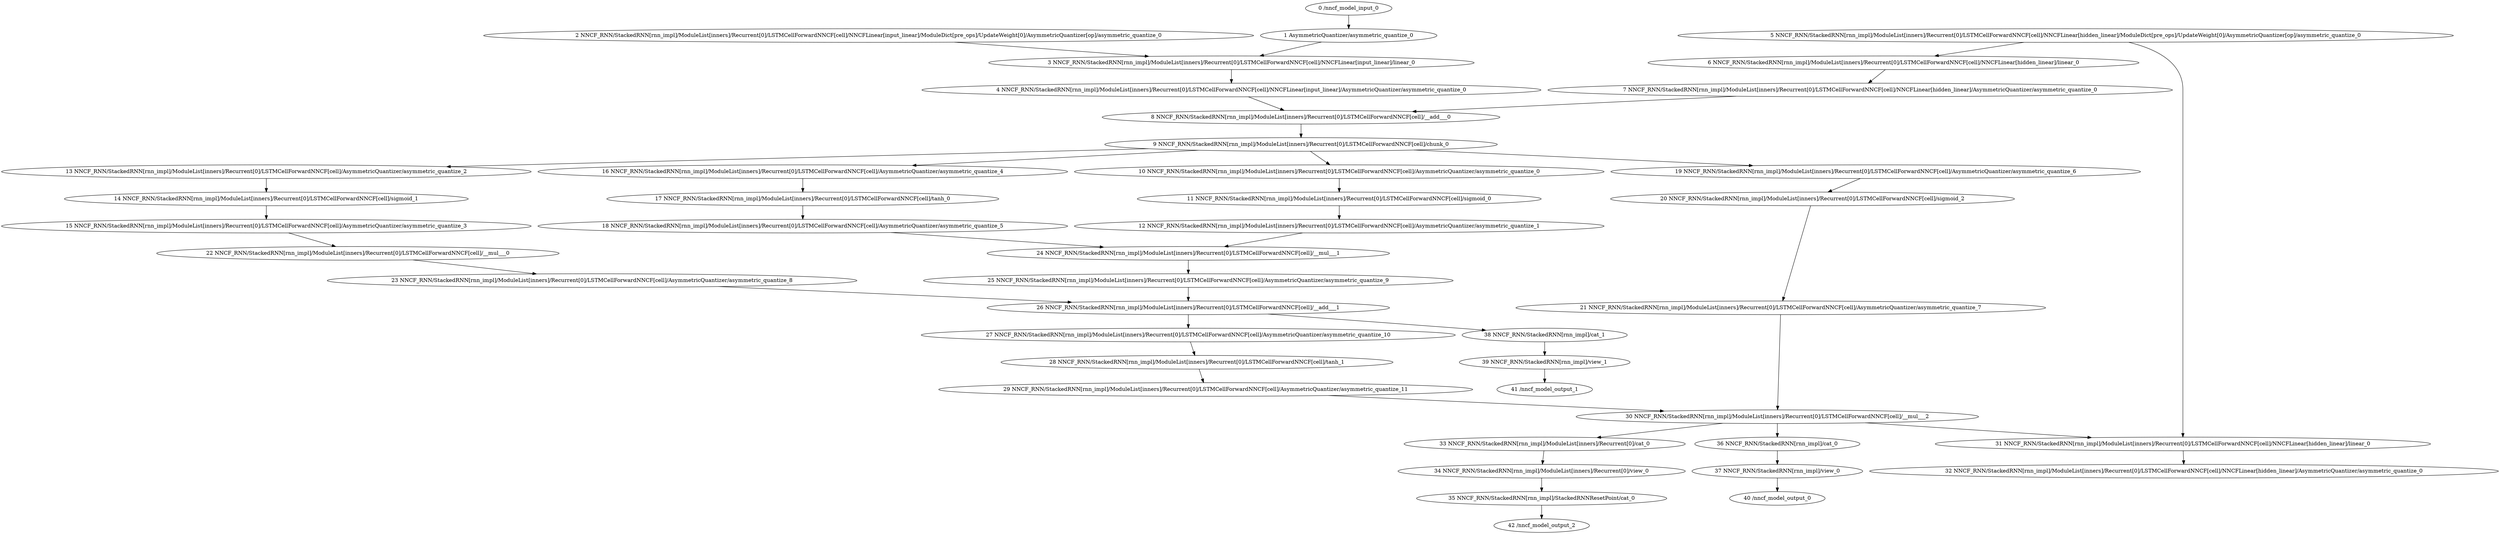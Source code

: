strict digraph  {
"0 /nncf_model_input_0" [id=0, scope="", type=nncf_model_input];
"1 AsymmetricQuantizer/asymmetric_quantize_0" [id=1, scope=AsymmetricQuantizer, type=asymmetric_quantize];
"2 NNCF_RNN/StackedRNN[rnn_impl]/ModuleList[inners]/Recurrent[0]/LSTMCellForwardNNCF[cell]/NNCFLinear[input_linear]/ModuleDict[pre_ops]/UpdateWeight[0]/AsymmetricQuantizer[op]/asymmetric_quantize_0" [id=2, scope="NNCF_RNN/StackedRNN[rnn_impl]/ModuleList[inners]/Recurrent[0]/LSTMCellForwardNNCF[cell]/NNCFLinear[input_linear]/ModuleDict[pre_ops]/UpdateWeight[0]/AsymmetricQuantizer[op]", type=asymmetric_quantize];
"3 NNCF_RNN/StackedRNN[rnn_impl]/ModuleList[inners]/Recurrent[0]/LSTMCellForwardNNCF[cell]/NNCFLinear[input_linear]/linear_0" [id=3, scope="NNCF_RNN/StackedRNN[rnn_impl]/ModuleList[inners]/Recurrent[0]/LSTMCellForwardNNCF[cell]/NNCFLinear[input_linear]", type=linear];
"4 NNCF_RNN/StackedRNN[rnn_impl]/ModuleList[inners]/Recurrent[0]/LSTMCellForwardNNCF[cell]/NNCFLinear[input_linear]/AsymmetricQuantizer/asymmetric_quantize_0" [id=4, scope="NNCF_RNN/StackedRNN[rnn_impl]/ModuleList[inners]/Recurrent[0]/LSTMCellForwardNNCF[cell]/NNCFLinear[input_linear]/AsymmetricQuantizer", type=asymmetric_quantize];
"5 NNCF_RNN/StackedRNN[rnn_impl]/ModuleList[inners]/Recurrent[0]/LSTMCellForwardNNCF[cell]/NNCFLinear[hidden_linear]/ModuleDict[pre_ops]/UpdateWeight[0]/AsymmetricQuantizer[op]/asymmetric_quantize_0" [id=5, scope="NNCF_RNN/StackedRNN[rnn_impl]/ModuleList[inners]/Recurrent[0]/LSTMCellForwardNNCF[cell]/NNCFLinear[hidden_linear]/ModuleDict[pre_ops]/UpdateWeight[0]/AsymmetricQuantizer[op]", type=asymmetric_quantize];
"6 NNCF_RNN/StackedRNN[rnn_impl]/ModuleList[inners]/Recurrent[0]/LSTMCellForwardNNCF[cell]/NNCFLinear[hidden_linear]/linear_0" [id=6, scope="NNCF_RNN/StackedRNN[rnn_impl]/ModuleList[inners]/Recurrent[0]/LSTMCellForwardNNCF[cell]/NNCFLinear[hidden_linear]", type=linear];
"7 NNCF_RNN/StackedRNN[rnn_impl]/ModuleList[inners]/Recurrent[0]/LSTMCellForwardNNCF[cell]/NNCFLinear[hidden_linear]/AsymmetricQuantizer/asymmetric_quantize_0" [id=7, scope="NNCF_RNN/StackedRNN[rnn_impl]/ModuleList[inners]/Recurrent[0]/LSTMCellForwardNNCF[cell]/NNCFLinear[hidden_linear]/AsymmetricQuantizer", type=asymmetric_quantize];
"8 NNCF_RNN/StackedRNN[rnn_impl]/ModuleList[inners]/Recurrent[0]/LSTMCellForwardNNCF[cell]/__add___0" [id=8, scope="NNCF_RNN/StackedRNN[rnn_impl]/ModuleList[inners]/Recurrent[0]/LSTMCellForwardNNCF[cell]", type=__add__];
"9 NNCF_RNN/StackedRNN[rnn_impl]/ModuleList[inners]/Recurrent[0]/LSTMCellForwardNNCF[cell]/chunk_0" [id=9, scope="NNCF_RNN/StackedRNN[rnn_impl]/ModuleList[inners]/Recurrent[0]/LSTMCellForwardNNCF[cell]", type=chunk];
"10 NNCF_RNN/StackedRNN[rnn_impl]/ModuleList[inners]/Recurrent[0]/LSTMCellForwardNNCF[cell]/AsymmetricQuantizer/asymmetric_quantize_0" [id=10, scope="NNCF_RNN/StackedRNN[rnn_impl]/ModuleList[inners]/Recurrent[0]/LSTMCellForwardNNCF[cell]/AsymmetricQuantizer", type=asymmetric_quantize];
"11 NNCF_RNN/StackedRNN[rnn_impl]/ModuleList[inners]/Recurrent[0]/LSTMCellForwardNNCF[cell]/sigmoid_0" [id=11, scope="NNCF_RNN/StackedRNN[rnn_impl]/ModuleList[inners]/Recurrent[0]/LSTMCellForwardNNCF[cell]", type=sigmoid];
"12 NNCF_RNN/StackedRNN[rnn_impl]/ModuleList[inners]/Recurrent[0]/LSTMCellForwardNNCF[cell]/AsymmetricQuantizer/asymmetric_quantize_1" [id=12, scope="NNCF_RNN/StackedRNN[rnn_impl]/ModuleList[inners]/Recurrent[0]/LSTMCellForwardNNCF[cell]/AsymmetricQuantizer", type=asymmetric_quantize];
"13 NNCF_RNN/StackedRNN[rnn_impl]/ModuleList[inners]/Recurrent[0]/LSTMCellForwardNNCF[cell]/AsymmetricQuantizer/asymmetric_quantize_2" [id=13, scope="NNCF_RNN/StackedRNN[rnn_impl]/ModuleList[inners]/Recurrent[0]/LSTMCellForwardNNCF[cell]/AsymmetricQuantizer", type=asymmetric_quantize];
"14 NNCF_RNN/StackedRNN[rnn_impl]/ModuleList[inners]/Recurrent[0]/LSTMCellForwardNNCF[cell]/sigmoid_1" [id=14, scope="NNCF_RNN/StackedRNN[rnn_impl]/ModuleList[inners]/Recurrent[0]/LSTMCellForwardNNCF[cell]", type=sigmoid];
"15 NNCF_RNN/StackedRNN[rnn_impl]/ModuleList[inners]/Recurrent[0]/LSTMCellForwardNNCF[cell]/AsymmetricQuantizer/asymmetric_quantize_3" [id=15, scope="NNCF_RNN/StackedRNN[rnn_impl]/ModuleList[inners]/Recurrent[0]/LSTMCellForwardNNCF[cell]/AsymmetricQuantizer", type=asymmetric_quantize];
"16 NNCF_RNN/StackedRNN[rnn_impl]/ModuleList[inners]/Recurrent[0]/LSTMCellForwardNNCF[cell]/AsymmetricQuantizer/asymmetric_quantize_4" [id=16, scope="NNCF_RNN/StackedRNN[rnn_impl]/ModuleList[inners]/Recurrent[0]/LSTMCellForwardNNCF[cell]/AsymmetricQuantizer", type=asymmetric_quantize];
"17 NNCF_RNN/StackedRNN[rnn_impl]/ModuleList[inners]/Recurrent[0]/LSTMCellForwardNNCF[cell]/tanh_0" [id=17, scope="NNCF_RNN/StackedRNN[rnn_impl]/ModuleList[inners]/Recurrent[0]/LSTMCellForwardNNCF[cell]", type=tanh];
"18 NNCF_RNN/StackedRNN[rnn_impl]/ModuleList[inners]/Recurrent[0]/LSTMCellForwardNNCF[cell]/AsymmetricQuantizer/asymmetric_quantize_5" [id=18, scope="NNCF_RNN/StackedRNN[rnn_impl]/ModuleList[inners]/Recurrent[0]/LSTMCellForwardNNCF[cell]/AsymmetricQuantizer", type=asymmetric_quantize];
"19 NNCF_RNN/StackedRNN[rnn_impl]/ModuleList[inners]/Recurrent[0]/LSTMCellForwardNNCF[cell]/AsymmetricQuantizer/asymmetric_quantize_6" [id=19, scope="NNCF_RNN/StackedRNN[rnn_impl]/ModuleList[inners]/Recurrent[0]/LSTMCellForwardNNCF[cell]/AsymmetricQuantizer", type=asymmetric_quantize];
"20 NNCF_RNN/StackedRNN[rnn_impl]/ModuleList[inners]/Recurrent[0]/LSTMCellForwardNNCF[cell]/sigmoid_2" [id=20, scope="NNCF_RNN/StackedRNN[rnn_impl]/ModuleList[inners]/Recurrent[0]/LSTMCellForwardNNCF[cell]", type=sigmoid];
"21 NNCF_RNN/StackedRNN[rnn_impl]/ModuleList[inners]/Recurrent[0]/LSTMCellForwardNNCF[cell]/AsymmetricQuantizer/asymmetric_quantize_7" [id=21, scope="NNCF_RNN/StackedRNN[rnn_impl]/ModuleList[inners]/Recurrent[0]/LSTMCellForwardNNCF[cell]/AsymmetricQuantizer", type=asymmetric_quantize];
"22 NNCF_RNN/StackedRNN[rnn_impl]/ModuleList[inners]/Recurrent[0]/LSTMCellForwardNNCF[cell]/__mul___0" [id=22, scope="NNCF_RNN/StackedRNN[rnn_impl]/ModuleList[inners]/Recurrent[0]/LSTMCellForwardNNCF[cell]", type=__mul__];
"23 NNCF_RNN/StackedRNN[rnn_impl]/ModuleList[inners]/Recurrent[0]/LSTMCellForwardNNCF[cell]/AsymmetricQuantizer/asymmetric_quantize_8" [id=23, scope="NNCF_RNN/StackedRNN[rnn_impl]/ModuleList[inners]/Recurrent[0]/LSTMCellForwardNNCF[cell]/AsymmetricQuantizer", type=asymmetric_quantize];
"24 NNCF_RNN/StackedRNN[rnn_impl]/ModuleList[inners]/Recurrent[0]/LSTMCellForwardNNCF[cell]/__mul___1" [id=24, scope="NNCF_RNN/StackedRNN[rnn_impl]/ModuleList[inners]/Recurrent[0]/LSTMCellForwardNNCF[cell]", type=__mul__];
"25 NNCF_RNN/StackedRNN[rnn_impl]/ModuleList[inners]/Recurrent[0]/LSTMCellForwardNNCF[cell]/AsymmetricQuantizer/asymmetric_quantize_9" [id=25, scope="NNCF_RNN/StackedRNN[rnn_impl]/ModuleList[inners]/Recurrent[0]/LSTMCellForwardNNCF[cell]/AsymmetricQuantizer", type=asymmetric_quantize];
"26 NNCF_RNN/StackedRNN[rnn_impl]/ModuleList[inners]/Recurrent[0]/LSTMCellForwardNNCF[cell]/__add___1" [id=26, scope="NNCF_RNN/StackedRNN[rnn_impl]/ModuleList[inners]/Recurrent[0]/LSTMCellForwardNNCF[cell]", type=__add__];
"27 NNCF_RNN/StackedRNN[rnn_impl]/ModuleList[inners]/Recurrent[0]/LSTMCellForwardNNCF[cell]/AsymmetricQuantizer/asymmetric_quantize_10" [id=27, scope="NNCF_RNN/StackedRNN[rnn_impl]/ModuleList[inners]/Recurrent[0]/LSTMCellForwardNNCF[cell]/AsymmetricQuantizer", type=asymmetric_quantize];
"28 NNCF_RNN/StackedRNN[rnn_impl]/ModuleList[inners]/Recurrent[0]/LSTMCellForwardNNCF[cell]/tanh_1" [id=28, scope="NNCF_RNN/StackedRNN[rnn_impl]/ModuleList[inners]/Recurrent[0]/LSTMCellForwardNNCF[cell]", type=tanh];
"29 NNCF_RNN/StackedRNN[rnn_impl]/ModuleList[inners]/Recurrent[0]/LSTMCellForwardNNCF[cell]/AsymmetricQuantizer/asymmetric_quantize_11" [id=29, scope="NNCF_RNN/StackedRNN[rnn_impl]/ModuleList[inners]/Recurrent[0]/LSTMCellForwardNNCF[cell]/AsymmetricQuantizer", type=asymmetric_quantize];
"30 NNCF_RNN/StackedRNN[rnn_impl]/ModuleList[inners]/Recurrent[0]/LSTMCellForwardNNCF[cell]/__mul___2" [id=30, scope="NNCF_RNN/StackedRNN[rnn_impl]/ModuleList[inners]/Recurrent[0]/LSTMCellForwardNNCF[cell]", type=__mul__];
"31 NNCF_RNN/StackedRNN[rnn_impl]/ModuleList[inners]/Recurrent[0]/LSTMCellForwardNNCF[cell]/NNCFLinear[hidden_linear]/linear_0" [id=31, scope="NNCF_RNN/StackedRNN[rnn_impl]/ModuleList[inners]/Recurrent[0]/LSTMCellForwardNNCF[cell]/NNCFLinear[hidden_linear]", type=linear];
"32 NNCF_RNN/StackedRNN[rnn_impl]/ModuleList[inners]/Recurrent[0]/LSTMCellForwardNNCF[cell]/NNCFLinear[hidden_linear]/AsymmetricQuantizer/asymmetric_quantize_0" [id=32, scope="NNCF_RNN/StackedRNN[rnn_impl]/ModuleList[inners]/Recurrent[0]/LSTMCellForwardNNCF[cell]/NNCFLinear[hidden_linear]/AsymmetricQuantizer", type=asymmetric_quantize];
"33 NNCF_RNN/StackedRNN[rnn_impl]/ModuleList[inners]/Recurrent[0]/cat_0" [id=33, scope="NNCF_RNN/StackedRNN[rnn_impl]/ModuleList[inners]/Recurrent[0]", type=cat];
"34 NNCF_RNN/StackedRNN[rnn_impl]/ModuleList[inners]/Recurrent[0]/view_0" [id=34, scope="NNCF_RNN/StackedRNN[rnn_impl]/ModuleList[inners]/Recurrent[0]", type=view];
"35 NNCF_RNN/StackedRNN[rnn_impl]/StackedRNNResetPoint/cat_0" [id=35, scope="NNCF_RNN/StackedRNN[rnn_impl]/StackedRNNResetPoint", type=cat];
"36 NNCF_RNN/StackedRNN[rnn_impl]/cat_0" [id=36, scope="NNCF_RNN/StackedRNN[rnn_impl]", type=cat];
"37 NNCF_RNN/StackedRNN[rnn_impl]/view_0" [id=37, scope="NNCF_RNN/StackedRNN[rnn_impl]", type=view];
"38 NNCF_RNN/StackedRNN[rnn_impl]/cat_1" [id=38, scope="NNCF_RNN/StackedRNN[rnn_impl]", type=cat];
"39 NNCF_RNN/StackedRNN[rnn_impl]/view_1" [id=39, scope="NNCF_RNN/StackedRNN[rnn_impl]", type=view];
"40 /nncf_model_output_0" [id=40, scope="", type=nncf_model_output];
"41 /nncf_model_output_1" [id=41, scope="", type=nncf_model_output];
"42 /nncf_model_output_2" [id=42, scope="", type=nncf_model_output];
"0 /nncf_model_input_0" -> "1 AsymmetricQuantizer/asymmetric_quantize_0";
"1 AsymmetricQuantizer/asymmetric_quantize_0" -> "3 NNCF_RNN/StackedRNN[rnn_impl]/ModuleList[inners]/Recurrent[0]/LSTMCellForwardNNCF[cell]/NNCFLinear[input_linear]/linear_0";
"2 NNCF_RNN/StackedRNN[rnn_impl]/ModuleList[inners]/Recurrent[0]/LSTMCellForwardNNCF[cell]/NNCFLinear[input_linear]/ModuleDict[pre_ops]/UpdateWeight[0]/AsymmetricQuantizer[op]/asymmetric_quantize_0" -> "3 NNCF_RNN/StackedRNN[rnn_impl]/ModuleList[inners]/Recurrent[0]/LSTMCellForwardNNCF[cell]/NNCFLinear[input_linear]/linear_0";
"3 NNCF_RNN/StackedRNN[rnn_impl]/ModuleList[inners]/Recurrent[0]/LSTMCellForwardNNCF[cell]/NNCFLinear[input_linear]/linear_0" -> "4 NNCF_RNN/StackedRNN[rnn_impl]/ModuleList[inners]/Recurrent[0]/LSTMCellForwardNNCF[cell]/NNCFLinear[input_linear]/AsymmetricQuantizer/asymmetric_quantize_0";
"4 NNCF_RNN/StackedRNN[rnn_impl]/ModuleList[inners]/Recurrent[0]/LSTMCellForwardNNCF[cell]/NNCFLinear[input_linear]/AsymmetricQuantizer/asymmetric_quantize_0" -> "8 NNCF_RNN/StackedRNN[rnn_impl]/ModuleList[inners]/Recurrent[0]/LSTMCellForwardNNCF[cell]/__add___0";
"5 NNCF_RNN/StackedRNN[rnn_impl]/ModuleList[inners]/Recurrent[0]/LSTMCellForwardNNCF[cell]/NNCFLinear[hidden_linear]/ModuleDict[pre_ops]/UpdateWeight[0]/AsymmetricQuantizer[op]/asymmetric_quantize_0" -> "6 NNCF_RNN/StackedRNN[rnn_impl]/ModuleList[inners]/Recurrent[0]/LSTMCellForwardNNCF[cell]/NNCFLinear[hidden_linear]/linear_0";
"6 NNCF_RNN/StackedRNN[rnn_impl]/ModuleList[inners]/Recurrent[0]/LSTMCellForwardNNCF[cell]/NNCFLinear[hidden_linear]/linear_0" -> "7 NNCF_RNN/StackedRNN[rnn_impl]/ModuleList[inners]/Recurrent[0]/LSTMCellForwardNNCF[cell]/NNCFLinear[hidden_linear]/AsymmetricQuantizer/asymmetric_quantize_0";
"7 NNCF_RNN/StackedRNN[rnn_impl]/ModuleList[inners]/Recurrent[0]/LSTMCellForwardNNCF[cell]/NNCFLinear[hidden_linear]/AsymmetricQuantizer/asymmetric_quantize_0" -> "8 NNCF_RNN/StackedRNN[rnn_impl]/ModuleList[inners]/Recurrent[0]/LSTMCellForwardNNCF[cell]/__add___0";
"8 NNCF_RNN/StackedRNN[rnn_impl]/ModuleList[inners]/Recurrent[0]/LSTMCellForwardNNCF[cell]/__add___0" -> "9 NNCF_RNN/StackedRNN[rnn_impl]/ModuleList[inners]/Recurrent[0]/LSTMCellForwardNNCF[cell]/chunk_0";
"5 NNCF_RNN/StackedRNN[rnn_impl]/ModuleList[inners]/Recurrent[0]/LSTMCellForwardNNCF[cell]/NNCFLinear[hidden_linear]/ModuleDict[pre_ops]/UpdateWeight[0]/AsymmetricQuantizer[op]/asymmetric_quantize_0" -> "31 NNCF_RNN/StackedRNN[rnn_impl]/ModuleList[inners]/Recurrent[0]/LSTMCellForwardNNCF[cell]/NNCFLinear[hidden_linear]/linear_0";
"9 NNCF_RNN/StackedRNN[rnn_impl]/ModuleList[inners]/Recurrent[0]/LSTMCellForwardNNCF[cell]/chunk_0" -> "10 NNCF_RNN/StackedRNN[rnn_impl]/ModuleList[inners]/Recurrent[0]/LSTMCellForwardNNCF[cell]/AsymmetricQuantizer/asymmetric_quantize_0";
"9 NNCF_RNN/StackedRNN[rnn_impl]/ModuleList[inners]/Recurrent[0]/LSTMCellForwardNNCF[cell]/chunk_0" -> "13 NNCF_RNN/StackedRNN[rnn_impl]/ModuleList[inners]/Recurrent[0]/LSTMCellForwardNNCF[cell]/AsymmetricQuantizer/asymmetric_quantize_2";
"9 NNCF_RNN/StackedRNN[rnn_impl]/ModuleList[inners]/Recurrent[0]/LSTMCellForwardNNCF[cell]/chunk_0" -> "16 NNCF_RNN/StackedRNN[rnn_impl]/ModuleList[inners]/Recurrent[0]/LSTMCellForwardNNCF[cell]/AsymmetricQuantizer/asymmetric_quantize_4";
"9 NNCF_RNN/StackedRNN[rnn_impl]/ModuleList[inners]/Recurrent[0]/LSTMCellForwardNNCF[cell]/chunk_0" -> "19 NNCF_RNN/StackedRNN[rnn_impl]/ModuleList[inners]/Recurrent[0]/LSTMCellForwardNNCF[cell]/AsymmetricQuantizer/asymmetric_quantize_6";
"10 NNCF_RNN/StackedRNN[rnn_impl]/ModuleList[inners]/Recurrent[0]/LSTMCellForwardNNCF[cell]/AsymmetricQuantizer/asymmetric_quantize_0" -> "11 NNCF_RNN/StackedRNN[rnn_impl]/ModuleList[inners]/Recurrent[0]/LSTMCellForwardNNCF[cell]/sigmoid_0";
"11 NNCF_RNN/StackedRNN[rnn_impl]/ModuleList[inners]/Recurrent[0]/LSTMCellForwardNNCF[cell]/sigmoid_0" -> "12 NNCF_RNN/StackedRNN[rnn_impl]/ModuleList[inners]/Recurrent[0]/LSTMCellForwardNNCF[cell]/AsymmetricQuantizer/asymmetric_quantize_1";
"12 NNCF_RNN/StackedRNN[rnn_impl]/ModuleList[inners]/Recurrent[0]/LSTMCellForwardNNCF[cell]/AsymmetricQuantizer/asymmetric_quantize_1" -> "24 NNCF_RNN/StackedRNN[rnn_impl]/ModuleList[inners]/Recurrent[0]/LSTMCellForwardNNCF[cell]/__mul___1";
"13 NNCF_RNN/StackedRNN[rnn_impl]/ModuleList[inners]/Recurrent[0]/LSTMCellForwardNNCF[cell]/AsymmetricQuantizer/asymmetric_quantize_2" -> "14 NNCF_RNN/StackedRNN[rnn_impl]/ModuleList[inners]/Recurrent[0]/LSTMCellForwardNNCF[cell]/sigmoid_1";
"14 NNCF_RNN/StackedRNN[rnn_impl]/ModuleList[inners]/Recurrent[0]/LSTMCellForwardNNCF[cell]/sigmoid_1" -> "15 NNCF_RNN/StackedRNN[rnn_impl]/ModuleList[inners]/Recurrent[0]/LSTMCellForwardNNCF[cell]/AsymmetricQuantizer/asymmetric_quantize_3";
"15 NNCF_RNN/StackedRNN[rnn_impl]/ModuleList[inners]/Recurrent[0]/LSTMCellForwardNNCF[cell]/AsymmetricQuantizer/asymmetric_quantize_3" -> "22 NNCF_RNN/StackedRNN[rnn_impl]/ModuleList[inners]/Recurrent[0]/LSTMCellForwardNNCF[cell]/__mul___0";
"16 NNCF_RNN/StackedRNN[rnn_impl]/ModuleList[inners]/Recurrent[0]/LSTMCellForwardNNCF[cell]/AsymmetricQuantizer/asymmetric_quantize_4" -> "17 NNCF_RNN/StackedRNN[rnn_impl]/ModuleList[inners]/Recurrent[0]/LSTMCellForwardNNCF[cell]/tanh_0";
"17 NNCF_RNN/StackedRNN[rnn_impl]/ModuleList[inners]/Recurrent[0]/LSTMCellForwardNNCF[cell]/tanh_0" -> "18 NNCF_RNN/StackedRNN[rnn_impl]/ModuleList[inners]/Recurrent[0]/LSTMCellForwardNNCF[cell]/AsymmetricQuantizer/asymmetric_quantize_5";
"18 NNCF_RNN/StackedRNN[rnn_impl]/ModuleList[inners]/Recurrent[0]/LSTMCellForwardNNCF[cell]/AsymmetricQuantizer/asymmetric_quantize_5" -> "24 NNCF_RNN/StackedRNN[rnn_impl]/ModuleList[inners]/Recurrent[0]/LSTMCellForwardNNCF[cell]/__mul___1";
"19 NNCF_RNN/StackedRNN[rnn_impl]/ModuleList[inners]/Recurrent[0]/LSTMCellForwardNNCF[cell]/AsymmetricQuantizer/asymmetric_quantize_6" -> "20 NNCF_RNN/StackedRNN[rnn_impl]/ModuleList[inners]/Recurrent[0]/LSTMCellForwardNNCF[cell]/sigmoid_2";
"20 NNCF_RNN/StackedRNN[rnn_impl]/ModuleList[inners]/Recurrent[0]/LSTMCellForwardNNCF[cell]/sigmoid_2" -> "21 NNCF_RNN/StackedRNN[rnn_impl]/ModuleList[inners]/Recurrent[0]/LSTMCellForwardNNCF[cell]/AsymmetricQuantizer/asymmetric_quantize_7";
"21 NNCF_RNN/StackedRNN[rnn_impl]/ModuleList[inners]/Recurrent[0]/LSTMCellForwardNNCF[cell]/AsymmetricQuantizer/asymmetric_quantize_7" -> "30 NNCF_RNN/StackedRNN[rnn_impl]/ModuleList[inners]/Recurrent[0]/LSTMCellForwardNNCF[cell]/__mul___2";
"22 NNCF_RNN/StackedRNN[rnn_impl]/ModuleList[inners]/Recurrent[0]/LSTMCellForwardNNCF[cell]/__mul___0" -> "23 NNCF_RNN/StackedRNN[rnn_impl]/ModuleList[inners]/Recurrent[0]/LSTMCellForwardNNCF[cell]/AsymmetricQuantizer/asymmetric_quantize_8";
"23 NNCF_RNN/StackedRNN[rnn_impl]/ModuleList[inners]/Recurrent[0]/LSTMCellForwardNNCF[cell]/AsymmetricQuantizer/asymmetric_quantize_8" -> "26 NNCF_RNN/StackedRNN[rnn_impl]/ModuleList[inners]/Recurrent[0]/LSTMCellForwardNNCF[cell]/__add___1";
"24 NNCF_RNN/StackedRNN[rnn_impl]/ModuleList[inners]/Recurrent[0]/LSTMCellForwardNNCF[cell]/__mul___1" -> "25 NNCF_RNN/StackedRNN[rnn_impl]/ModuleList[inners]/Recurrent[0]/LSTMCellForwardNNCF[cell]/AsymmetricQuantizer/asymmetric_quantize_9";
"25 NNCF_RNN/StackedRNN[rnn_impl]/ModuleList[inners]/Recurrent[0]/LSTMCellForwardNNCF[cell]/AsymmetricQuantizer/asymmetric_quantize_9" -> "26 NNCF_RNN/StackedRNN[rnn_impl]/ModuleList[inners]/Recurrent[0]/LSTMCellForwardNNCF[cell]/__add___1";
"26 NNCF_RNN/StackedRNN[rnn_impl]/ModuleList[inners]/Recurrent[0]/LSTMCellForwardNNCF[cell]/__add___1" -> "27 NNCF_RNN/StackedRNN[rnn_impl]/ModuleList[inners]/Recurrent[0]/LSTMCellForwardNNCF[cell]/AsymmetricQuantizer/asymmetric_quantize_10";
"26 NNCF_RNN/StackedRNN[rnn_impl]/ModuleList[inners]/Recurrent[0]/LSTMCellForwardNNCF[cell]/__add___1" -> "38 NNCF_RNN/StackedRNN[rnn_impl]/cat_1";
"27 NNCF_RNN/StackedRNN[rnn_impl]/ModuleList[inners]/Recurrent[0]/LSTMCellForwardNNCF[cell]/AsymmetricQuantizer/asymmetric_quantize_10" -> "28 NNCF_RNN/StackedRNN[rnn_impl]/ModuleList[inners]/Recurrent[0]/LSTMCellForwardNNCF[cell]/tanh_1";
"28 NNCF_RNN/StackedRNN[rnn_impl]/ModuleList[inners]/Recurrent[0]/LSTMCellForwardNNCF[cell]/tanh_1" -> "29 NNCF_RNN/StackedRNN[rnn_impl]/ModuleList[inners]/Recurrent[0]/LSTMCellForwardNNCF[cell]/AsymmetricQuantizer/asymmetric_quantize_11";
"29 NNCF_RNN/StackedRNN[rnn_impl]/ModuleList[inners]/Recurrent[0]/LSTMCellForwardNNCF[cell]/AsymmetricQuantizer/asymmetric_quantize_11" -> "30 NNCF_RNN/StackedRNN[rnn_impl]/ModuleList[inners]/Recurrent[0]/LSTMCellForwardNNCF[cell]/__mul___2";
"30 NNCF_RNN/StackedRNN[rnn_impl]/ModuleList[inners]/Recurrent[0]/LSTMCellForwardNNCF[cell]/__mul___2" -> "31 NNCF_RNN/StackedRNN[rnn_impl]/ModuleList[inners]/Recurrent[0]/LSTMCellForwardNNCF[cell]/NNCFLinear[hidden_linear]/linear_0";
"30 NNCF_RNN/StackedRNN[rnn_impl]/ModuleList[inners]/Recurrent[0]/LSTMCellForwardNNCF[cell]/__mul___2" -> "33 NNCF_RNN/StackedRNN[rnn_impl]/ModuleList[inners]/Recurrent[0]/cat_0";
"30 NNCF_RNN/StackedRNN[rnn_impl]/ModuleList[inners]/Recurrent[0]/LSTMCellForwardNNCF[cell]/__mul___2" -> "36 NNCF_RNN/StackedRNN[rnn_impl]/cat_0";
"31 NNCF_RNN/StackedRNN[rnn_impl]/ModuleList[inners]/Recurrent[0]/LSTMCellForwardNNCF[cell]/NNCFLinear[hidden_linear]/linear_0" -> "32 NNCF_RNN/StackedRNN[rnn_impl]/ModuleList[inners]/Recurrent[0]/LSTMCellForwardNNCF[cell]/NNCFLinear[hidden_linear]/AsymmetricQuantizer/asymmetric_quantize_0";
"33 NNCF_RNN/StackedRNN[rnn_impl]/ModuleList[inners]/Recurrent[0]/cat_0" -> "34 NNCF_RNN/StackedRNN[rnn_impl]/ModuleList[inners]/Recurrent[0]/view_0";
"34 NNCF_RNN/StackedRNN[rnn_impl]/ModuleList[inners]/Recurrent[0]/view_0" -> "35 NNCF_RNN/StackedRNN[rnn_impl]/StackedRNNResetPoint/cat_0";
"35 NNCF_RNN/StackedRNN[rnn_impl]/StackedRNNResetPoint/cat_0" -> "42 /nncf_model_output_2";
"36 NNCF_RNN/StackedRNN[rnn_impl]/cat_0" -> "37 NNCF_RNN/StackedRNN[rnn_impl]/view_0";
"37 NNCF_RNN/StackedRNN[rnn_impl]/view_0" -> "40 /nncf_model_output_0";
"38 NNCF_RNN/StackedRNN[rnn_impl]/cat_1" -> "39 NNCF_RNN/StackedRNN[rnn_impl]/view_1";
"39 NNCF_RNN/StackedRNN[rnn_impl]/view_1" -> "41 /nncf_model_output_1";
}
